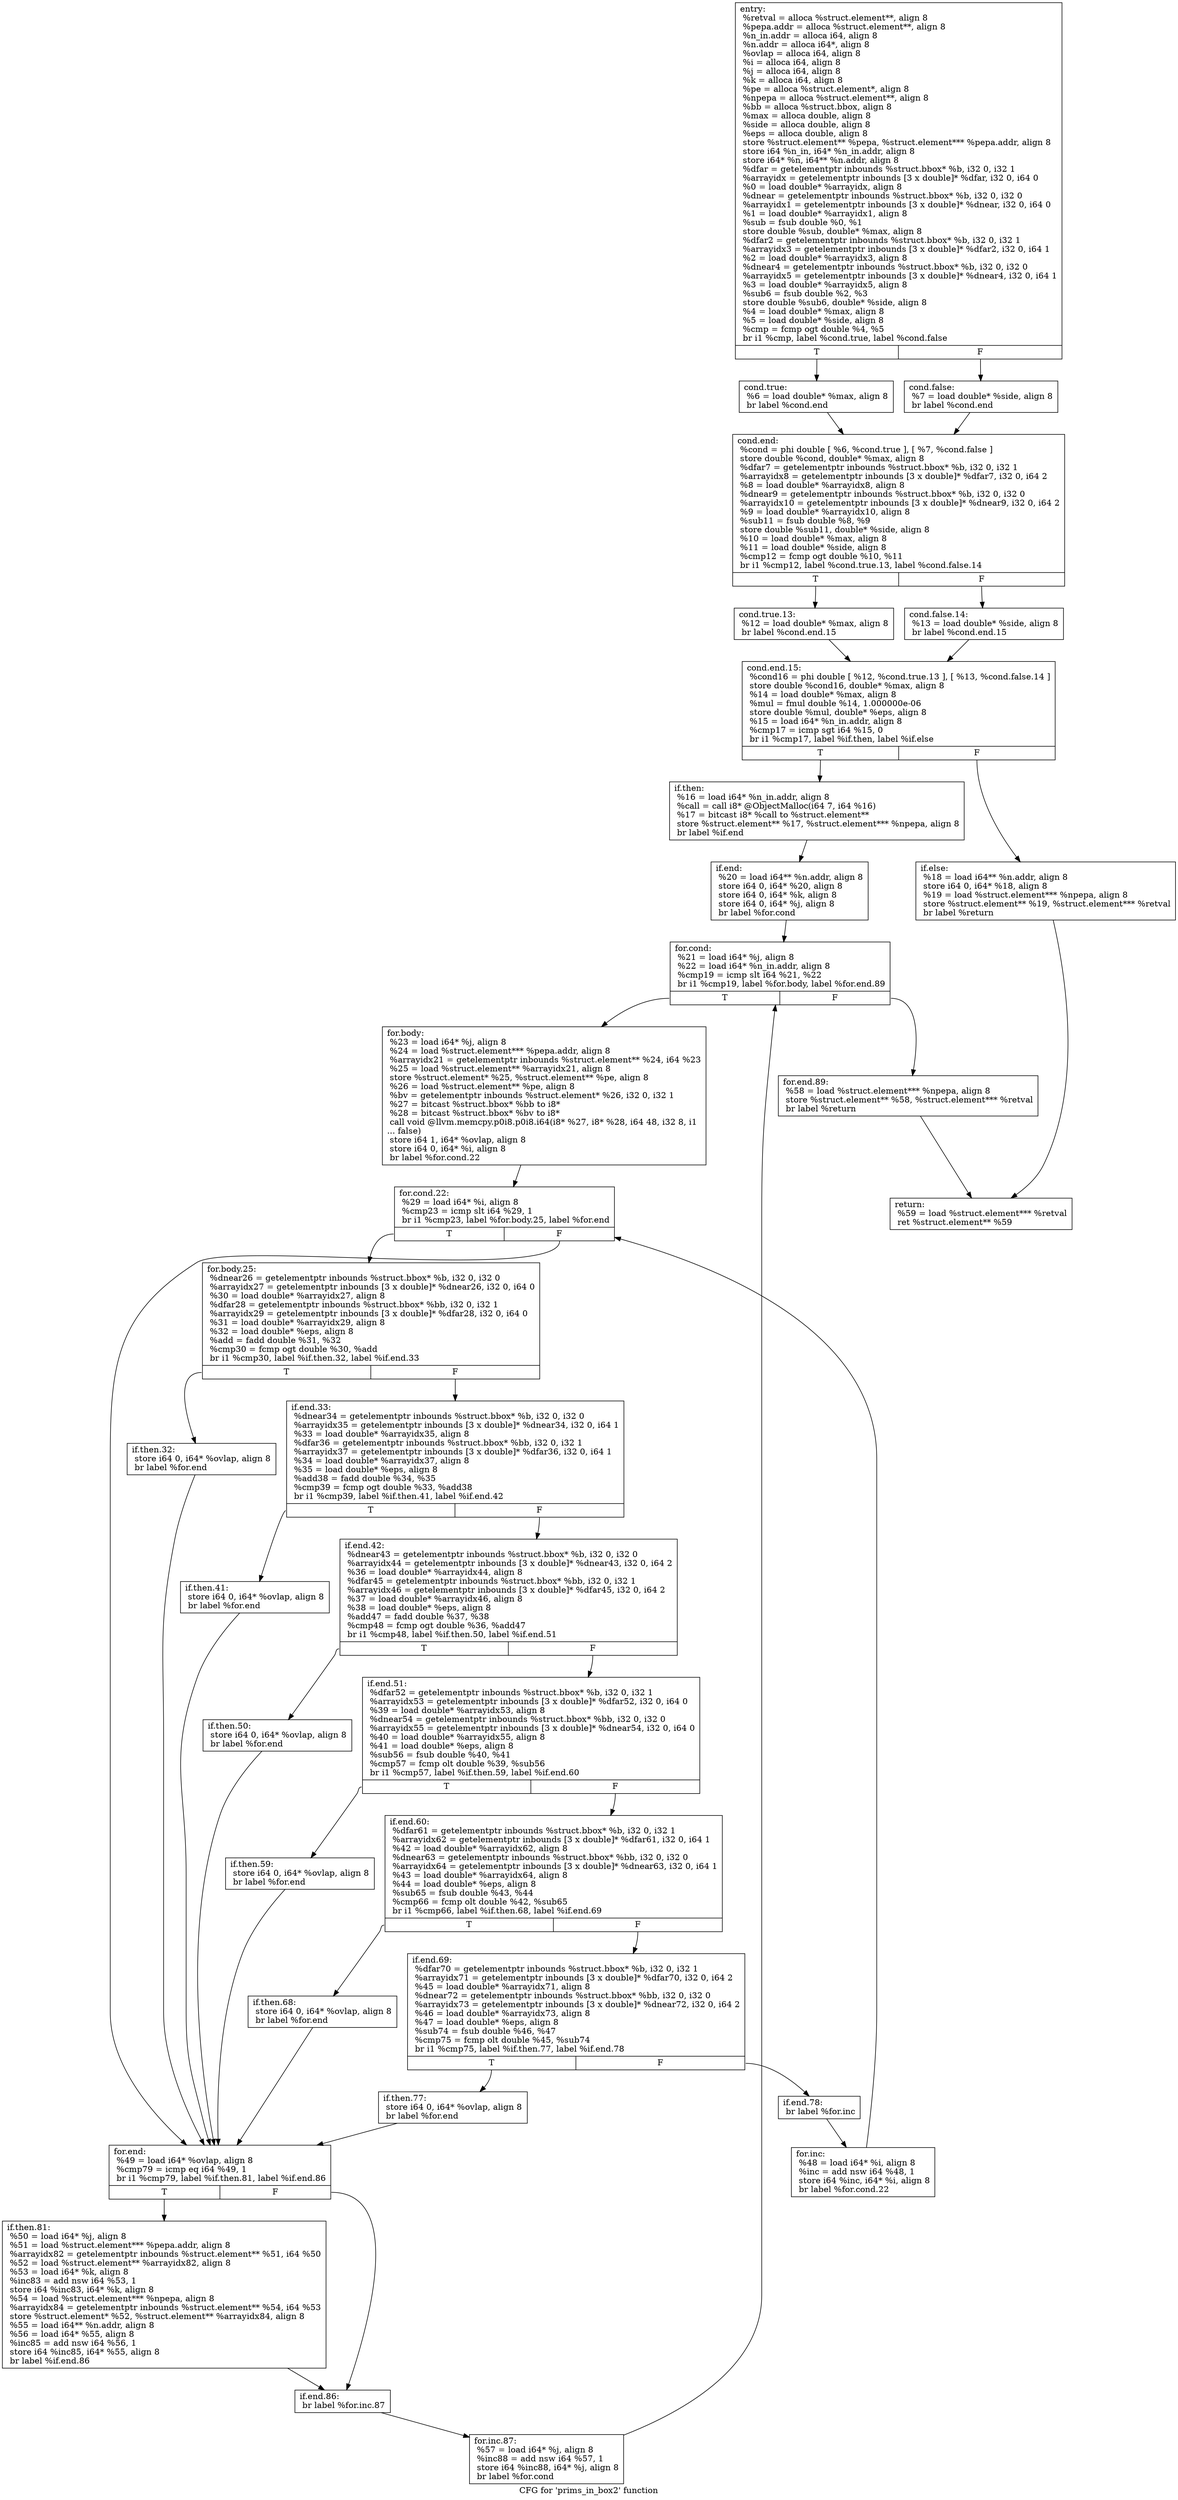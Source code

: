 digraph "CFG for 'prims_in_box2' function" {
	label="CFG for 'prims_in_box2' function";

	Node0x5ed04a0 [shape=record,label="{entry:\l  %retval = alloca %struct.element**, align 8\l  %pepa.addr = alloca %struct.element**, align 8\l  %n_in.addr = alloca i64, align 8\l  %n.addr = alloca i64*, align 8\l  %ovlap = alloca i64, align 8\l  %i = alloca i64, align 8\l  %j = alloca i64, align 8\l  %k = alloca i64, align 8\l  %pe = alloca %struct.element*, align 8\l  %npepa = alloca %struct.element**, align 8\l  %bb = alloca %struct.bbox, align 8\l  %max = alloca double, align 8\l  %side = alloca double, align 8\l  %eps = alloca double, align 8\l  store %struct.element** %pepa, %struct.element*** %pepa.addr, align 8\l  store i64 %n_in, i64* %n_in.addr, align 8\l  store i64* %n, i64** %n.addr, align 8\l  %dfar = getelementptr inbounds %struct.bbox* %b, i32 0, i32 1\l  %arrayidx = getelementptr inbounds [3 x double]* %dfar, i32 0, i64 0\l  %0 = load double* %arrayidx, align 8\l  %dnear = getelementptr inbounds %struct.bbox* %b, i32 0, i32 0\l  %arrayidx1 = getelementptr inbounds [3 x double]* %dnear, i32 0, i64 0\l  %1 = load double* %arrayidx1, align 8\l  %sub = fsub double %0, %1\l  store double %sub, double* %max, align 8\l  %dfar2 = getelementptr inbounds %struct.bbox* %b, i32 0, i32 1\l  %arrayidx3 = getelementptr inbounds [3 x double]* %dfar2, i32 0, i64 1\l  %2 = load double* %arrayidx3, align 8\l  %dnear4 = getelementptr inbounds %struct.bbox* %b, i32 0, i32 0\l  %arrayidx5 = getelementptr inbounds [3 x double]* %dnear4, i32 0, i64 1\l  %3 = load double* %arrayidx5, align 8\l  %sub6 = fsub double %2, %3\l  store double %sub6, double* %side, align 8\l  %4 = load double* %max, align 8\l  %5 = load double* %side, align 8\l  %cmp = fcmp ogt double %4, %5\l  br i1 %cmp, label %cond.true, label %cond.false\l|{<s0>T|<s1>F}}"];
	Node0x5ed04a0:s0 -> Node0x5ed04f0;
	Node0x5ed04a0:s1 -> Node0x5ed0540;
	Node0x5ed04f0 [shape=record,label="{cond.true:                                        \l  %6 = load double* %max, align 8\l  br label %cond.end\l}"];
	Node0x5ed04f0 -> Node0x5ed0590;
	Node0x5ed0540 [shape=record,label="{cond.false:                                       \l  %7 = load double* %side, align 8\l  br label %cond.end\l}"];
	Node0x5ed0540 -> Node0x5ed0590;
	Node0x5ed0590 [shape=record,label="{cond.end:                                         \l  %cond = phi double [ %6, %cond.true ], [ %7, %cond.false ]\l  store double %cond, double* %max, align 8\l  %dfar7 = getelementptr inbounds %struct.bbox* %b, i32 0, i32 1\l  %arrayidx8 = getelementptr inbounds [3 x double]* %dfar7, i32 0, i64 2\l  %8 = load double* %arrayidx8, align 8\l  %dnear9 = getelementptr inbounds %struct.bbox* %b, i32 0, i32 0\l  %arrayidx10 = getelementptr inbounds [3 x double]* %dnear9, i32 0, i64 2\l  %9 = load double* %arrayidx10, align 8\l  %sub11 = fsub double %8, %9\l  store double %sub11, double* %side, align 8\l  %10 = load double* %max, align 8\l  %11 = load double* %side, align 8\l  %cmp12 = fcmp ogt double %10, %11\l  br i1 %cmp12, label %cond.true.13, label %cond.false.14\l|{<s0>T|<s1>F}}"];
	Node0x5ed0590:s0 -> Node0x5ed05e0;
	Node0x5ed0590:s1 -> Node0x5ed0630;
	Node0x5ed05e0 [shape=record,label="{cond.true.13:                                     \l  %12 = load double* %max, align 8\l  br label %cond.end.15\l}"];
	Node0x5ed05e0 -> Node0x5ed0680;
	Node0x5ed0630 [shape=record,label="{cond.false.14:                                    \l  %13 = load double* %side, align 8\l  br label %cond.end.15\l}"];
	Node0x5ed0630 -> Node0x5ed0680;
	Node0x5ed0680 [shape=record,label="{cond.end.15:                                      \l  %cond16 = phi double [ %12, %cond.true.13 ], [ %13, %cond.false.14 ]\l  store double %cond16, double* %max, align 8\l  %14 = load double* %max, align 8\l  %mul = fmul double %14, 1.000000e-06\l  store double %mul, double* %eps, align 8\l  %15 = load i64* %n_in.addr, align 8\l  %cmp17 = icmp sgt i64 %15, 0\l  br i1 %cmp17, label %if.then, label %if.else\l|{<s0>T|<s1>F}}"];
	Node0x5ed0680:s0 -> Node0x5ed06d0;
	Node0x5ed0680:s1 -> Node0x5ed0720;
	Node0x5ed06d0 [shape=record,label="{if.then:                                          \l  %16 = load i64* %n_in.addr, align 8\l  %call = call i8* @ObjectMalloc(i64 7, i64 %16)\l  %17 = bitcast i8* %call to %struct.element**\l  store %struct.element** %17, %struct.element*** %npepa, align 8\l  br label %if.end\l}"];
	Node0x5ed06d0 -> Node0x5ed0770;
	Node0x5ed0720 [shape=record,label="{if.else:                                          \l  %18 = load i64** %n.addr, align 8\l  store i64 0, i64* %18, align 8\l  %19 = load %struct.element*** %npepa, align 8\l  store %struct.element** %19, %struct.element*** %retval\l  br label %return\l}"];
	Node0x5ed0720 -> Node0x5ed0ea0;
	Node0x5ed0770 [shape=record,label="{if.end:                                           \l  %20 = load i64** %n.addr, align 8\l  store i64 0, i64* %20, align 8\l  store i64 0, i64* %k, align 8\l  store i64 0, i64* %j, align 8\l  br label %for.cond\l}"];
	Node0x5ed0770 -> Node0x5ed07c0;
	Node0x5ed07c0 [shape=record,label="{for.cond:                                         \l  %21 = load i64* %j, align 8\l  %22 = load i64* %n_in.addr, align 8\l  %cmp19 = icmp slt i64 %21, %22\l  br i1 %cmp19, label %for.body, label %for.end.89\l|{<s0>T|<s1>F}}"];
	Node0x5ed07c0:s0 -> Node0x5ed0810;
	Node0x5ed07c0:s1 -> Node0x5ed0e50;
	Node0x5ed0810 [shape=record,label="{for.body:                                         \l  %23 = load i64* %j, align 8\l  %24 = load %struct.element*** %pepa.addr, align 8\l  %arrayidx21 = getelementptr inbounds %struct.element** %24, i64 %23\l  %25 = load %struct.element** %arrayidx21, align 8\l  store %struct.element* %25, %struct.element** %pe, align 8\l  %26 = load %struct.element** %pe, align 8\l  %bv = getelementptr inbounds %struct.element* %26, i32 0, i32 1\l  %27 = bitcast %struct.bbox* %bb to i8*\l  %28 = bitcast %struct.bbox* %bv to i8*\l  call void @llvm.memcpy.p0i8.p0i8.i64(i8* %27, i8* %28, i64 48, i32 8, i1\l... false)\l  store i64 1, i64* %ovlap, align 8\l  store i64 0, i64* %i, align 8\l  br label %for.cond.22\l}"];
	Node0x5ed0810 -> Node0x5ed0860;
	Node0x5ed0860 [shape=record,label="{for.cond.22:                                      \l  %29 = load i64* %i, align 8\l  %cmp23 = icmp slt i64 %29, 1\l  br i1 %cmp23, label %for.body.25, label %for.end\l|{<s0>T|<s1>F}}"];
	Node0x5ed0860:s0 -> Node0x5ed08b0;
	Node0x5ed0860:s1 -> Node0x5ed0d10;
	Node0x5ed08b0 [shape=record,label="{for.body.25:                                      \l  %dnear26 = getelementptr inbounds %struct.bbox* %b, i32 0, i32 0\l  %arrayidx27 = getelementptr inbounds [3 x double]* %dnear26, i32 0, i64 0\l  %30 = load double* %arrayidx27, align 8\l  %dfar28 = getelementptr inbounds %struct.bbox* %bb, i32 0, i32 1\l  %arrayidx29 = getelementptr inbounds [3 x double]* %dfar28, i32 0, i64 0\l  %31 = load double* %arrayidx29, align 8\l  %32 = load double* %eps, align 8\l  %add = fadd double %31, %32\l  %cmp30 = fcmp ogt double %30, %add\l  br i1 %cmp30, label %if.then.32, label %if.end.33\l|{<s0>T|<s1>F}}"];
	Node0x5ed08b0:s0 -> Node0x5ed0900;
	Node0x5ed08b0:s1 -> Node0x5ed0950;
	Node0x5ed0900 [shape=record,label="{if.then.32:                                       \l  store i64 0, i64* %ovlap, align 8\l  br label %for.end\l}"];
	Node0x5ed0900 -> Node0x5ed0d10;
	Node0x5ed0950 [shape=record,label="{if.end.33:                                        \l  %dnear34 = getelementptr inbounds %struct.bbox* %b, i32 0, i32 0\l  %arrayidx35 = getelementptr inbounds [3 x double]* %dnear34, i32 0, i64 1\l  %33 = load double* %arrayidx35, align 8\l  %dfar36 = getelementptr inbounds %struct.bbox* %bb, i32 0, i32 1\l  %arrayidx37 = getelementptr inbounds [3 x double]* %dfar36, i32 0, i64 1\l  %34 = load double* %arrayidx37, align 8\l  %35 = load double* %eps, align 8\l  %add38 = fadd double %34, %35\l  %cmp39 = fcmp ogt double %33, %add38\l  br i1 %cmp39, label %if.then.41, label %if.end.42\l|{<s0>T|<s1>F}}"];
	Node0x5ed0950:s0 -> Node0x5ed09a0;
	Node0x5ed0950:s1 -> Node0x5ed09f0;
	Node0x5ed09a0 [shape=record,label="{if.then.41:                                       \l  store i64 0, i64* %ovlap, align 8\l  br label %for.end\l}"];
	Node0x5ed09a0 -> Node0x5ed0d10;
	Node0x5ed09f0 [shape=record,label="{if.end.42:                                        \l  %dnear43 = getelementptr inbounds %struct.bbox* %b, i32 0, i32 0\l  %arrayidx44 = getelementptr inbounds [3 x double]* %dnear43, i32 0, i64 2\l  %36 = load double* %arrayidx44, align 8\l  %dfar45 = getelementptr inbounds %struct.bbox* %bb, i32 0, i32 1\l  %arrayidx46 = getelementptr inbounds [3 x double]* %dfar45, i32 0, i64 2\l  %37 = load double* %arrayidx46, align 8\l  %38 = load double* %eps, align 8\l  %add47 = fadd double %37, %38\l  %cmp48 = fcmp ogt double %36, %add47\l  br i1 %cmp48, label %if.then.50, label %if.end.51\l|{<s0>T|<s1>F}}"];
	Node0x5ed09f0:s0 -> Node0x5ed0a40;
	Node0x5ed09f0:s1 -> Node0x5ed0a90;
	Node0x5ed0a40 [shape=record,label="{if.then.50:                                       \l  store i64 0, i64* %ovlap, align 8\l  br label %for.end\l}"];
	Node0x5ed0a40 -> Node0x5ed0d10;
	Node0x5ed0a90 [shape=record,label="{if.end.51:                                        \l  %dfar52 = getelementptr inbounds %struct.bbox* %b, i32 0, i32 1\l  %arrayidx53 = getelementptr inbounds [3 x double]* %dfar52, i32 0, i64 0\l  %39 = load double* %arrayidx53, align 8\l  %dnear54 = getelementptr inbounds %struct.bbox* %bb, i32 0, i32 0\l  %arrayidx55 = getelementptr inbounds [3 x double]* %dnear54, i32 0, i64 0\l  %40 = load double* %arrayidx55, align 8\l  %41 = load double* %eps, align 8\l  %sub56 = fsub double %40, %41\l  %cmp57 = fcmp olt double %39, %sub56\l  br i1 %cmp57, label %if.then.59, label %if.end.60\l|{<s0>T|<s1>F}}"];
	Node0x5ed0a90:s0 -> Node0x5ed0ae0;
	Node0x5ed0a90:s1 -> Node0x5ed0b30;
	Node0x5ed0ae0 [shape=record,label="{if.then.59:                                       \l  store i64 0, i64* %ovlap, align 8\l  br label %for.end\l}"];
	Node0x5ed0ae0 -> Node0x5ed0d10;
	Node0x5ed0b30 [shape=record,label="{if.end.60:                                        \l  %dfar61 = getelementptr inbounds %struct.bbox* %b, i32 0, i32 1\l  %arrayidx62 = getelementptr inbounds [3 x double]* %dfar61, i32 0, i64 1\l  %42 = load double* %arrayidx62, align 8\l  %dnear63 = getelementptr inbounds %struct.bbox* %bb, i32 0, i32 0\l  %arrayidx64 = getelementptr inbounds [3 x double]* %dnear63, i32 0, i64 1\l  %43 = load double* %arrayidx64, align 8\l  %44 = load double* %eps, align 8\l  %sub65 = fsub double %43, %44\l  %cmp66 = fcmp olt double %42, %sub65\l  br i1 %cmp66, label %if.then.68, label %if.end.69\l|{<s0>T|<s1>F}}"];
	Node0x5ed0b30:s0 -> Node0x5ed0b80;
	Node0x5ed0b30:s1 -> Node0x5ed0bd0;
	Node0x5ed0b80 [shape=record,label="{if.then.68:                                       \l  store i64 0, i64* %ovlap, align 8\l  br label %for.end\l}"];
	Node0x5ed0b80 -> Node0x5ed0d10;
	Node0x5ed0bd0 [shape=record,label="{if.end.69:                                        \l  %dfar70 = getelementptr inbounds %struct.bbox* %b, i32 0, i32 1\l  %arrayidx71 = getelementptr inbounds [3 x double]* %dfar70, i32 0, i64 2\l  %45 = load double* %arrayidx71, align 8\l  %dnear72 = getelementptr inbounds %struct.bbox* %bb, i32 0, i32 0\l  %arrayidx73 = getelementptr inbounds [3 x double]* %dnear72, i32 0, i64 2\l  %46 = load double* %arrayidx73, align 8\l  %47 = load double* %eps, align 8\l  %sub74 = fsub double %46, %47\l  %cmp75 = fcmp olt double %45, %sub74\l  br i1 %cmp75, label %if.then.77, label %if.end.78\l|{<s0>T|<s1>F}}"];
	Node0x5ed0bd0:s0 -> Node0x5ed0c20;
	Node0x5ed0bd0:s1 -> Node0x5ed0c70;
	Node0x5ed0c20 [shape=record,label="{if.then.77:                                       \l  store i64 0, i64* %ovlap, align 8\l  br label %for.end\l}"];
	Node0x5ed0c20 -> Node0x5ed0d10;
	Node0x5ed0c70 [shape=record,label="{if.end.78:                                        \l  br label %for.inc\l}"];
	Node0x5ed0c70 -> Node0x5ed0cc0;
	Node0x5ed0cc0 [shape=record,label="{for.inc:                                          \l  %48 = load i64* %i, align 8\l  %inc = add nsw i64 %48, 1\l  store i64 %inc, i64* %i, align 8\l  br label %for.cond.22\l}"];
	Node0x5ed0cc0 -> Node0x5ed0860;
	Node0x5ed0d10 [shape=record,label="{for.end:                                          \l  %49 = load i64* %ovlap, align 8\l  %cmp79 = icmp eq i64 %49, 1\l  br i1 %cmp79, label %if.then.81, label %if.end.86\l|{<s0>T|<s1>F}}"];
	Node0x5ed0d10:s0 -> Node0x5ed0d60;
	Node0x5ed0d10:s1 -> Node0x5ed0db0;
	Node0x5ed0d60 [shape=record,label="{if.then.81:                                       \l  %50 = load i64* %j, align 8\l  %51 = load %struct.element*** %pepa.addr, align 8\l  %arrayidx82 = getelementptr inbounds %struct.element** %51, i64 %50\l  %52 = load %struct.element** %arrayidx82, align 8\l  %53 = load i64* %k, align 8\l  %inc83 = add nsw i64 %53, 1\l  store i64 %inc83, i64* %k, align 8\l  %54 = load %struct.element*** %npepa, align 8\l  %arrayidx84 = getelementptr inbounds %struct.element** %54, i64 %53\l  store %struct.element* %52, %struct.element** %arrayidx84, align 8\l  %55 = load i64** %n.addr, align 8\l  %56 = load i64* %55, align 8\l  %inc85 = add nsw i64 %56, 1\l  store i64 %inc85, i64* %55, align 8\l  br label %if.end.86\l}"];
	Node0x5ed0d60 -> Node0x5ed0db0;
	Node0x5ed0db0 [shape=record,label="{if.end.86:                                        \l  br label %for.inc.87\l}"];
	Node0x5ed0db0 -> Node0x5ed0e00;
	Node0x5ed0e00 [shape=record,label="{for.inc.87:                                       \l  %57 = load i64* %j, align 8\l  %inc88 = add nsw i64 %57, 1\l  store i64 %inc88, i64* %j, align 8\l  br label %for.cond\l}"];
	Node0x5ed0e00 -> Node0x5ed07c0;
	Node0x5ed0e50 [shape=record,label="{for.end.89:                                       \l  %58 = load %struct.element*** %npepa, align 8\l  store %struct.element** %58, %struct.element*** %retval\l  br label %return\l}"];
	Node0x5ed0e50 -> Node0x5ed0ea0;
	Node0x5ed0ea0 [shape=record,label="{return:                                           \l  %59 = load %struct.element*** %retval\l  ret %struct.element** %59\l}"];
}
